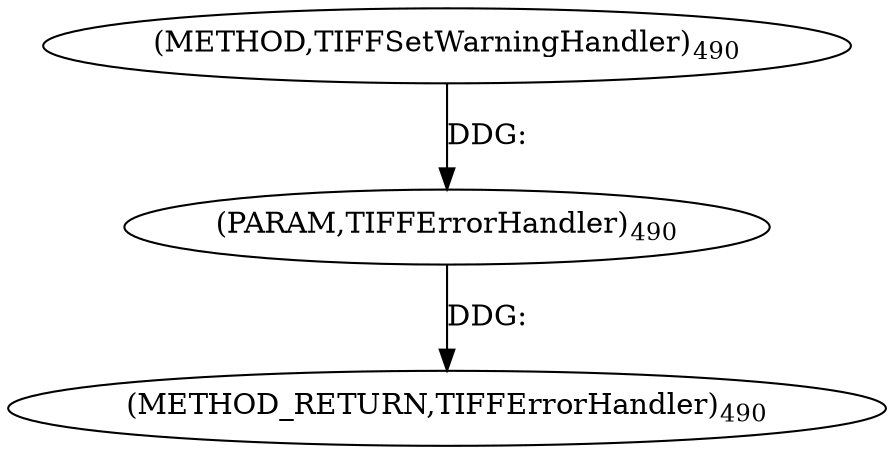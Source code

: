 digraph "TIFFSetWarningHandler" {  
"8981" [label = <(METHOD,TIFFSetWarningHandler)<SUB>490</SUB>> ]
"8983" [label = <(METHOD_RETURN,TIFFErrorHandler)<SUB>490</SUB>> ]
"8982" [label = <(PARAM,TIFFErrorHandler)<SUB>490</SUB>> ]
  "8982" -> "8983"  [ label = "DDG: "] 
  "8981" -> "8982"  [ label = "DDG: "] 
}
